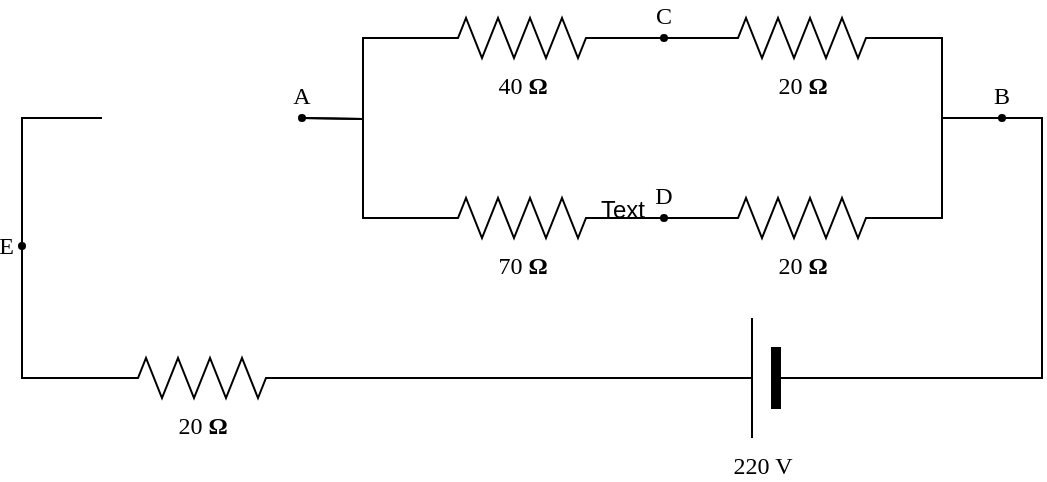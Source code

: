 <mxfile version="12.6.5" type="github">
  <diagram name="Page-1" id="7e0a89b8-554c-2b80-1dc8-d5c74ca68de4">
    <mxGraphModel dx="1168" dy="762" grid="1" gridSize="10" guides="1" tooltips="1" connect="1" arrows="1" fold="1" page="1" pageScale="1" pageWidth="1100" pageHeight="850" background="#ffffff" math="0" shadow="0">
      <root>
        <mxCell id="0"/>
        <mxCell id="1" parent="0"/>
        <mxCell id="ni6Vrl-Uq5KOZn7Xg4R9-2" style="edgeStyle=orthogonalEdgeStyle;rounded=0;html=1;exitX=1;exitY=0.5;exitPerimeter=0;entryX=0;entryY=0.5;entryPerimeter=0;labelBackgroundColor=none;startArrow=none;startFill=0;startSize=5;endArrow=none;endFill=0;endSize=5;jettySize=auto;orthogonalLoop=1;strokeColor=#000000;strokeWidth=1;fontFamily=Verdana;fontSize=12;fontColor=#000000;" edge="1" parent="1" source="ni6Vrl-Uq5KOZn7Xg4R9-3" target="ni6Vrl-Uq5KOZn7Xg4R9-5">
          <mxGeometry relative="1" as="geometry"/>
        </mxCell>
        <mxCell id="ni6Vrl-Uq5KOZn7Xg4R9-3" value="40&amp;nbsp;&lt;b&gt;Ω&lt;/b&gt;" style="verticalLabelPosition=bottom;shadow=0;dashed=0;align=center;html=1;verticalAlign=top;strokeWidth=1;shape=mxgraph.electrical.resistors.resistor_2;rounded=1;comic=0;labelBackgroundColor=none;fontFamily=Verdana;fontSize=12" vertex="1" parent="1">
          <mxGeometry x="352" y="390" width="100" height="20" as="geometry"/>
        </mxCell>
        <mxCell id="ni6Vrl-Uq5KOZn7Xg4R9-4" style="edgeStyle=orthogonalEdgeStyle;rounded=0;html=1;exitX=1;exitY=0.5;exitPerimeter=0;labelBackgroundColor=none;startArrow=none;startFill=0;startSize=5;endArrow=none;endFill=0;endSize=5;jettySize=auto;orthogonalLoop=1;strokeWidth=1;fontFamily=Verdana;fontSize=12" edge="1" parent="1" source="ni6Vrl-Uq5KOZn7Xg4R9-5">
          <mxGeometry relative="1" as="geometry">
            <mxPoint x="642" y="440" as="targetPoint"/>
            <Array as="points">
              <mxPoint x="612" y="400"/>
              <mxPoint x="612" y="440"/>
            </Array>
          </mxGeometry>
        </mxCell>
        <mxCell id="ni6Vrl-Uq5KOZn7Xg4R9-5" value="20&amp;nbsp;&lt;b&gt;Ω&lt;/b&gt;" style="verticalLabelPosition=bottom;shadow=0;dashed=0;align=center;html=1;verticalAlign=top;strokeWidth=1;shape=mxgraph.electrical.resistors.resistor_2;rounded=1;comic=0;labelBackgroundColor=none;fontFamily=Verdana;fontSize=12" vertex="1" parent="1">
          <mxGeometry x="492" y="390" width="100" height="20" as="geometry"/>
        </mxCell>
        <mxCell id="ni6Vrl-Uq5KOZn7Xg4R9-6" style="edgeStyle=orthogonalEdgeStyle;rounded=0;html=1;exitX=1;exitY=0.5;exitPerimeter=0;entryX=0;entryY=0.5;entryPerimeter=0;labelBackgroundColor=none;startArrow=none;startFill=0;startSize=5;endArrow=none;endFill=0;endSize=5;jettySize=auto;orthogonalLoop=1;strokeWidth=1;fontFamily=Verdana;fontSize=12" edge="1" parent="1" source="ni6Vrl-Uq5KOZn7Xg4R9-7" target="ni6Vrl-Uq5KOZn7Xg4R9-9">
          <mxGeometry relative="1" as="geometry"/>
        </mxCell>
        <mxCell id="ni6Vrl-Uq5KOZn7Xg4R9-7" value="70&amp;nbsp;&lt;b&gt;Ω&lt;/b&gt;" style="verticalLabelPosition=bottom;shadow=0;dashed=0;align=center;html=1;verticalAlign=top;strokeWidth=1;shape=mxgraph.electrical.resistors.resistor_2;rounded=1;comic=0;labelBackgroundColor=none;fontFamily=Verdana;fontSize=12" vertex="1" parent="1">
          <mxGeometry x="352" y="480" width="100" height="20" as="geometry"/>
        </mxCell>
        <mxCell id="ni6Vrl-Uq5KOZn7Xg4R9-8" style="edgeStyle=orthogonalEdgeStyle;rounded=0;html=1;exitX=1;exitY=0.5;exitPerimeter=0;labelBackgroundColor=none;startArrow=none;startFill=0;startSize=5;endArrow=none;endFill=0;endSize=5;jettySize=auto;orthogonalLoop=1;strokeWidth=1;fontFamily=Verdana;fontSize=12" edge="1" parent="1" source="ni6Vrl-Uq5KOZn7Xg4R9-9">
          <mxGeometry relative="1" as="geometry">
            <mxPoint x="642" y="440" as="targetPoint"/>
            <Array as="points">
              <mxPoint x="612" y="490"/>
              <mxPoint x="612" y="440"/>
            </Array>
          </mxGeometry>
        </mxCell>
        <mxCell id="ni6Vrl-Uq5KOZn7Xg4R9-9" value="20&amp;nbsp;&lt;b&gt;Ω&lt;/b&gt;" style="verticalLabelPosition=bottom;shadow=0;dashed=0;align=center;html=1;verticalAlign=top;strokeWidth=1;shape=mxgraph.electrical.resistors.resistor_2;rounded=1;comic=0;labelBackgroundColor=none;fontFamily=Verdana;fontSize=12" vertex="1" parent="1">
          <mxGeometry x="492" y="480" width="100" height="20" as="geometry"/>
        </mxCell>
        <mxCell id="ni6Vrl-Uq5KOZn7Xg4R9-10" style="edgeStyle=orthogonalEdgeStyle;rounded=0;html=1;exitX=1;exitY=0.5;exitPerimeter=0;entryX=0;entryY=0.5;entryPerimeter=0;labelBackgroundColor=none;startArrow=none;startFill=0;startSize=5;endArrow=none;endFill=0;endSize=5;jettySize=auto;orthogonalLoop=1;strokeWidth=1;fontFamily=Verdana;fontSize=12" edge="1" parent="1" target="ni6Vrl-Uq5KOZn7Xg4R9-3">
          <mxGeometry relative="1" as="geometry">
            <mxPoint x="292" y="440" as="sourcePoint"/>
          </mxGeometry>
        </mxCell>
        <mxCell id="ni6Vrl-Uq5KOZn7Xg4R9-11" style="edgeStyle=orthogonalEdgeStyle;rounded=0;html=1;exitX=1;exitY=0.5;exitPerimeter=0;entryX=0;entryY=0.5;entryPerimeter=0;labelBackgroundColor=none;startArrow=none;startFill=0;startSize=5;endArrow=none;endFill=0;endSize=5;jettySize=auto;orthogonalLoop=1;strokeWidth=1;fontFamily=Verdana;fontSize=12" edge="1" parent="1" target="ni6Vrl-Uq5KOZn7Xg4R9-7">
          <mxGeometry relative="1" as="geometry">
            <mxPoint x="292" y="440" as="sourcePoint"/>
          </mxGeometry>
        </mxCell>
        <mxCell id="ni6Vrl-Uq5KOZn7Xg4R9-13" style="edgeStyle=orthogonalEdgeStyle;rounded=0;html=1;exitX=0;exitY=0.5;exitPerimeter=0;entryX=0;entryY=0.5;entryPerimeter=0;labelBackgroundColor=none;startArrow=none;startFill=0;startSize=5;endArrow=none;endFill=0;endSize=5;jettySize=auto;orthogonalLoop=1;strokeWidth=1;fontFamily=Verdana;fontSize=12" edge="1" parent="1" source="ni6Vrl-Uq5KOZn7Xg4R9-14">
          <mxGeometry relative="1" as="geometry">
            <Array as="points">
              <mxPoint x="152" y="570"/>
              <mxPoint x="152" y="440"/>
            </Array>
            <mxPoint x="192" y="440" as="targetPoint"/>
          </mxGeometry>
        </mxCell>
        <mxCell id="ni6Vrl-Uq5KOZn7Xg4R9-14" value="20&amp;nbsp;&lt;b&gt;Ω&lt;/b&gt;" style="verticalLabelPosition=bottom;shadow=0;dashed=0;align=center;html=1;verticalAlign=top;strokeWidth=1;shape=mxgraph.electrical.resistors.resistor_2;rounded=1;comic=0;labelBackgroundColor=none;fontFamily=Verdana;fontSize=12" vertex="1" parent="1">
          <mxGeometry x="192" y="560" width="100" height="20" as="geometry"/>
        </mxCell>
        <mxCell id="ni6Vrl-Uq5KOZn7Xg4R9-15" style="edgeStyle=orthogonalEdgeStyle;rounded=0;html=1;exitX=1;exitY=0.5;exitPerimeter=0;entryX=1;entryY=0.5;entryPerimeter=0;labelBackgroundColor=none;startArrow=none;startFill=0;startSize=5;endArrow=none;endFill=0;endSize=5;jettySize=auto;orthogonalLoop=1;strokeWidth=1;fontFamily=Verdana;fontSize=12" edge="1" parent="1" source="ni6Vrl-Uq5KOZn7Xg4R9-17" target="ni6Vrl-Uq5KOZn7Xg4R9-14">
          <mxGeometry relative="1" as="geometry"/>
        </mxCell>
        <mxCell id="ni6Vrl-Uq5KOZn7Xg4R9-16" style="edgeStyle=orthogonalEdgeStyle;rounded=0;html=1;exitX=0;exitY=0.5;exitPerimeter=0;labelBackgroundColor=none;startArrow=none;startFill=0;startSize=5;endArrow=none;endFill=0;endSize=5;jettySize=auto;orthogonalLoop=1;strokeWidth=1;fontFamily=Verdana;fontSize=12" edge="1" parent="1" source="ni6Vrl-Uq5KOZn7Xg4R9-17">
          <mxGeometry relative="1" as="geometry">
            <mxPoint x="642" y="440" as="targetPoint"/>
            <Array as="points">
              <mxPoint x="662" y="570"/>
              <mxPoint x="662" y="440"/>
            </Array>
          </mxGeometry>
        </mxCell>
        <mxCell id="ni6Vrl-Uq5KOZn7Xg4R9-17" value="220 V" style="verticalLabelPosition=bottom;shadow=0;dashed=0;align=center;fillColor=#000000;html=1;verticalAlign=top;strokeWidth=1;shape=mxgraph.electrical.miscellaneous.monocell_battery;rounded=1;comic=0;labelBackgroundColor=none;fontFamily=Verdana;fontSize=12;flipH=1;" vertex="1" parent="1">
          <mxGeometry x="472" y="540" width="100" height="60" as="geometry"/>
        </mxCell>
        <mxCell id="ni6Vrl-Uq5KOZn7Xg4R9-18" value="A" style="ellipse;whiteSpace=wrap;html=1;rounded=1;shadow=0;comic=0;labelBackgroundColor=none;strokeColor=none;strokeWidth=2;fillColor=#000000;fontFamily=Verdana;fontSize=12;align=center;labelPosition=center;verticalLabelPosition=top;verticalAlign=bottom;" vertex="1" parent="1">
          <mxGeometry x="290" y="438" width="4" height="4" as="geometry"/>
        </mxCell>
        <mxCell id="ni6Vrl-Uq5KOZn7Xg4R9-19" value="C" style="ellipse;whiteSpace=wrap;html=1;rounded=1;shadow=0;comic=0;labelBackgroundColor=none;strokeColor=none;strokeWidth=2;fillColor=#000000;fontFamily=Verdana;fontSize=12;align=center;labelPosition=center;verticalLabelPosition=top;verticalAlign=bottom;" vertex="1" parent="1">
          <mxGeometry x="471" y="398" width="4" height="4" as="geometry"/>
        </mxCell>
        <mxCell id="ni6Vrl-Uq5KOZn7Xg4R9-20" value="D" style="ellipse;whiteSpace=wrap;html=1;rounded=1;shadow=0;comic=0;labelBackgroundColor=none;strokeColor=none;strokeWidth=2;fontFamily=Verdana;fontSize=12;align=center;labelPosition=center;verticalLabelPosition=top;verticalAlign=bottom;fillColor=#000000;" vertex="1" parent="1">
          <mxGeometry x="471" y="488" width="4" height="4" as="geometry"/>
        </mxCell>
        <mxCell id="ni6Vrl-Uq5KOZn7Xg4R9-21" value="B" style="ellipse;whiteSpace=wrap;html=1;rounded=1;shadow=0;comic=0;labelBackgroundColor=none;strokeColor=none;strokeWidth=2;fillColor=#000000;fontFamily=Verdana;fontSize=12;fontColor=#000000;align=center;labelPosition=center;verticalLabelPosition=top;verticalAlign=bottom;" vertex="1" parent="1">
          <mxGeometry x="640" y="438" width="4" height="4" as="geometry"/>
        </mxCell>
        <mxCell id="ni6Vrl-Uq5KOZn7Xg4R9-22" value="E" style="ellipse;whiteSpace=wrap;html=1;rounded=1;shadow=0;comic=0;labelBackgroundColor=none;strokeColor=none;strokeWidth=2;fillColor=#000000;fontFamily=Verdana;fontSize=12;align=right;labelPosition=left;verticalLabelPosition=middle;verticalAlign=middle;" vertex="1" parent="1">
          <mxGeometry x="150" y="502" width="4" height="4" as="geometry"/>
        </mxCell>
        <mxCell id="ni6Vrl-Uq5KOZn7Xg4R9-23" value="Text" style="text;html=1;align=center;verticalAlign=middle;resizable=0;points=[];autosize=1;" vertex="1" parent="1">
          <mxGeometry x="432" y="476" width="40" height="20" as="geometry"/>
        </mxCell>
      </root>
    </mxGraphModel>
  </diagram>
</mxfile>
